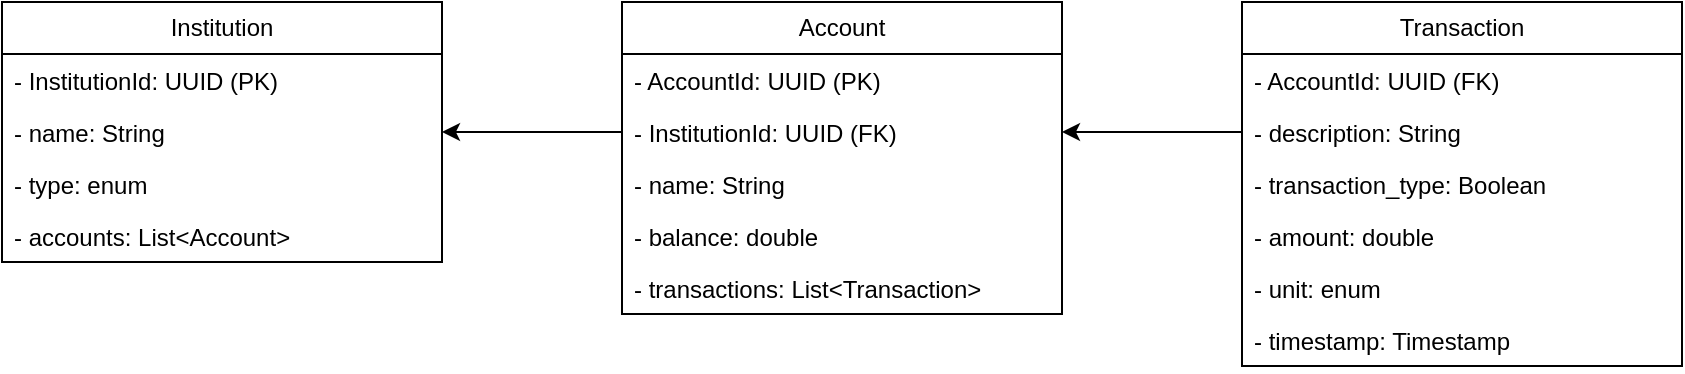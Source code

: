 <mxfile version="23.0.2" type="device">
  <diagram name="Seite-1" id="D4n5vH5GV4nne_RhNo4P">
    <mxGraphModel dx="875" dy="604" grid="1" gridSize="10" guides="1" tooltips="1" connect="1" arrows="1" fold="1" page="1" pageScale="1" pageWidth="1654" pageHeight="1169" math="0" shadow="0">
      <root>
        <mxCell id="0" />
        <mxCell id="1" parent="0" />
        <mxCell id="qJ6g7yYtXq3qBF0EYhZa-5" value="Institution" style="swimlane;fontStyle=0;childLayout=stackLayout;horizontal=1;startSize=26;fillColor=none;horizontalStack=0;resizeParent=1;resizeParentMax=0;resizeLast=0;collapsible=1;marginBottom=0;whiteSpace=wrap;html=1;" parent="1" vertex="1">
          <mxGeometry x="150" y="70" width="220" height="130" as="geometry" />
        </mxCell>
        <mxCell id="qJ6g7yYtXq3qBF0EYhZa-9" value="- InstitutionId: UUID (PK)" style="text;strokeColor=none;fillColor=none;align=left;verticalAlign=top;spacingLeft=4;spacingRight=4;overflow=hidden;rotatable=0;points=[[0,0.5],[1,0.5]];portConstraint=eastwest;whiteSpace=wrap;html=1;" parent="qJ6g7yYtXq3qBF0EYhZa-5" vertex="1">
          <mxGeometry y="26" width="220" height="26" as="geometry" />
        </mxCell>
        <mxCell id="qJ6g7yYtXq3qBF0EYhZa-6" value="- name: String" style="text;strokeColor=none;fillColor=none;align=left;verticalAlign=top;spacingLeft=4;spacingRight=4;overflow=hidden;rotatable=0;points=[[0,0.5],[1,0.5]];portConstraint=eastwest;whiteSpace=wrap;html=1;" parent="qJ6g7yYtXq3qBF0EYhZa-5" vertex="1">
          <mxGeometry y="52" width="220" height="26" as="geometry" />
        </mxCell>
        <mxCell id="qJ6g7yYtXq3qBF0EYhZa-7" value="- type: enum" style="text;strokeColor=none;fillColor=none;align=left;verticalAlign=top;spacingLeft=4;spacingRight=4;overflow=hidden;rotatable=0;points=[[0,0.5],[1,0.5]];portConstraint=eastwest;whiteSpace=wrap;html=1;" parent="qJ6g7yYtXq3qBF0EYhZa-5" vertex="1">
          <mxGeometry y="78" width="220" height="26" as="geometry" />
        </mxCell>
        <mxCell id="qJ6g7yYtXq3qBF0EYhZa-8" value="- accounts: List&amp;lt;Account&amp;gt;" style="text;strokeColor=none;fillColor=none;align=left;verticalAlign=top;spacingLeft=4;spacingRight=4;overflow=hidden;rotatable=0;points=[[0,0.5],[1,0.5]];portConstraint=eastwest;whiteSpace=wrap;html=1;" parent="qJ6g7yYtXq3qBF0EYhZa-5" vertex="1">
          <mxGeometry y="104" width="220" height="26" as="geometry" />
        </mxCell>
        <mxCell id="qJ6g7yYtXq3qBF0EYhZa-11" value="Account" style="swimlane;fontStyle=0;childLayout=stackLayout;horizontal=1;startSize=26;fillColor=none;horizontalStack=0;resizeParent=1;resizeParentMax=0;resizeLast=0;collapsible=1;marginBottom=0;whiteSpace=wrap;html=1;" parent="1" vertex="1">
          <mxGeometry x="460" y="70" width="220" height="156" as="geometry" />
        </mxCell>
        <mxCell id="qJ6g7yYtXq3qBF0EYhZa-16" value="- AccountId: UUID (PK)" style="text;strokeColor=none;fillColor=none;align=left;verticalAlign=top;spacingLeft=4;spacingRight=4;overflow=hidden;rotatable=0;points=[[0,0.5],[1,0.5]];portConstraint=eastwest;whiteSpace=wrap;html=1;" parent="qJ6g7yYtXq3qBF0EYhZa-11" vertex="1">
          <mxGeometry y="26" width="220" height="26" as="geometry" />
        </mxCell>
        <mxCell id="qJ6g7yYtXq3qBF0EYhZa-12" value="- InstitutionId: UUID (FK)" style="text;strokeColor=none;fillColor=none;align=left;verticalAlign=top;spacingLeft=4;spacingRight=4;overflow=hidden;rotatable=0;points=[[0,0.5],[1,0.5]];portConstraint=eastwest;whiteSpace=wrap;html=1;" parent="qJ6g7yYtXq3qBF0EYhZa-11" vertex="1">
          <mxGeometry y="52" width="220" height="26" as="geometry" />
        </mxCell>
        <mxCell id="qJ6g7yYtXq3qBF0EYhZa-13" value="- name: String" style="text;strokeColor=none;fillColor=none;align=left;verticalAlign=top;spacingLeft=4;spacingRight=4;overflow=hidden;rotatable=0;points=[[0,0.5],[1,0.5]];portConstraint=eastwest;whiteSpace=wrap;html=1;" parent="qJ6g7yYtXq3qBF0EYhZa-11" vertex="1">
          <mxGeometry y="78" width="220" height="26" as="geometry" />
        </mxCell>
        <mxCell id="qJ6g7yYtXq3qBF0EYhZa-14" value="- balance: double" style="text;strokeColor=none;fillColor=none;align=left;verticalAlign=top;spacingLeft=4;spacingRight=4;overflow=hidden;rotatable=0;points=[[0,0.5],[1,0.5]];portConstraint=eastwest;whiteSpace=wrap;html=1;" parent="qJ6g7yYtXq3qBF0EYhZa-11" vertex="1">
          <mxGeometry y="104" width="220" height="26" as="geometry" />
        </mxCell>
        <mxCell id="qJ6g7yYtXq3qBF0EYhZa-15" value="- transactions: List&amp;lt;Transaction&amp;gt;" style="text;strokeColor=none;fillColor=none;align=left;verticalAlign=top;spacingLeft=4;spacingRight=4;overflow=hidden;rotatable=0;points=[[0,0.5],[1,0.5]];portConstraint=eastwest;whiteSpace=wrap;html=1;" parent="qJ6g7yYtXq3qBF0EYhZa-11" vertex="1">
          <mxGeometry y="130" width="220" height="26" as="geometry" />
        </mxCell>
        <mxCell id="qJ6g7yYtXq3qBF0EYhZa-18" style="edgeStyle=orthogonalEdgeStyle;rounded=0;orthogonalLoop=1;jettySize=auto;html=1;exitX=0;exitY=0.5;exitDx=0;exitDy=0;entryX=1;entryY=0.5;entryDx=0;entryDy=0;" parent="1" source="qJ6g7yYtXq3qBF0EYhZa-12" target="qJ6g7yYtXq3qBF0EYhZa-6" edge="1">
          <mxGeometry relative="1" as="geometry" />
        </mxCell>
        <mxCell id="qJ6g7yYtXq3qBF0EYhZa-19" value="Transaction" style="swimlane;fontStyle=0;childLayout=stackLayout;horizontal=1;startSize=26;fillColor=none;horizontalStack=0;resizeParent=1;resizeParentMax=0;resizeLast=0;collapsible=1;marginBottom=0;whiteSpace=wrap;html=1;" parent="1" vertex="1">
          <mxGeometry x="770" y="70" width="220" height="182" as="geometry" />
        </mxCell>
        <mxCell id="qJ6g7yYtXq3qBF0EYhZa-20" value="- AccountId: UUID (FK)" style="text;strokeColor=none;fillColor=none;align=left;verticalAlign=top;spacingLeft=4;spacingRight=4;overflow=hidden;rotatable=0;points=[[0,0.5],[1,0.5]];portConstraint=eastwest;whiteSpace=wrap;html=1;" parent="qJ6g7yYtXq3qBF0EYhZa-19" vertex="1">
          <mxGeometry y="26" width="220" height="26" as="geometry" />
        </mxCell>
        <mxCell id="qJ6g7yYtXq3qBF0EYhZa-22" value="- description: String" style="text;strokeColor=none;fillColor=none;align=left;verticalAlign=top;spacingLeft=4;spacingRight=4;overflow=hidden;rotatable=0;points=[[0,0.5],[1,0.5]];portConstraint=eastwest;whiteSpace=wrap;html=1;" parent="qJ6g7yYtXq3qBF0EYhZa-19" vertex="1">
          <mxGeometry y="52" width="220" height="26" as="geometry" />
        </mxCell>
        <mxCell id="qJ6g7yYtXq3qBF0EYhZa-23" value="- transaction_type: Boolean" style="text;strokeColor=none;fillColor=none;align=left;verticalAlign=top;spacingLeft=4;spacingRight=4;overflow=hidden;rotatable=0;points=[[0,0.5],[1,0.5]];portConstraint=eastwest;whiteSpace=wrap;html=1;" parent="qJ6g7yYtXq3qBF0EYhZa-19" vertex="1">
          <mxGeometry y="78" width="220" height="26" as="geometry" />
        </mxCell>
        <mxCell id="qJ6g7yYtXq3qBF0EYhZa-24" value="- amount: double" style="text;strokeColor=none;fillColor=none;align=left;verticalAlign=top;spacingLeft=4;spacingRight=4;overflow=hidden;rotatable=0;points=[[0,0.5],[1,0.5]];portConstraint=eastwest;whiteSpace=wrap;html=1;" parent="qJ6g7yYtXq3qBF0EYhZa-19" vertex="1">
          <mxGeometry y="104" width="220" height="26" as="geometry" />
        </mxCell>
        <mxCell id="qJ6g7yYtXq3qBF0EYhZa-25" value="- unit: enum" style="text;strokeColor=none;fillColor=none;align=left;verticalAlign=top;spacingLeft=4;spacingRight=4;overflow=hidden;rotatable=0;points=[[0,0.5],[1,0.5]];portConstraint=eastwest;whiteSpace=wrap;html=1;" parent="qJ6g7yYtXq3qBF0EYhZa-19" vertex="1">
          <mxGeometry y="130" width="220" height="26" as="geometry" />
        </mxCell>
        <mxCell id="qJ6g7yYtXq3qBF0EYhZa-26" value="- timestamp: Timestamp" style="text;strokeColor=none;fillColor=none;align=left;verticalAlign=top;spacingLeft=4;spacingRight=4;overflow=hidden;rotatable=0;points=[[0,0.5],[1,0.5]];portConstraint=eastwest;whiteSpace=wrap;html=1;" parent="qJ6g7yYtXq3qBF0EYhZa-19" vertex="1">
          <mxGeometry y="156" width="220" height="26" as="geometry" />
        </mxCell>
        <mxCell id="qJ6g7yYtXq3qBF0EYhZa-27" style="edgeStyle=orthogonalEdgeStyle;rounded=0;orthogonalLoop=1;jettySize=auto;html=1;exitX=0;exitY=0.5;exitDx=0;exitDy=0;entryX=1;entryY=0.5;entryDx=0;entryDy=0;" parent="1" source="qJ6g7yYtXq3qBF0EYhZa-22" target="qJ6g7yYtXq3qBF0EYhZa-12" edge="1">
          <mxGeometry relative="1" as="geometry" />
        </mxCell>
      </root>
    </mxGraphModel>
  </diagram>
</mxfile>
